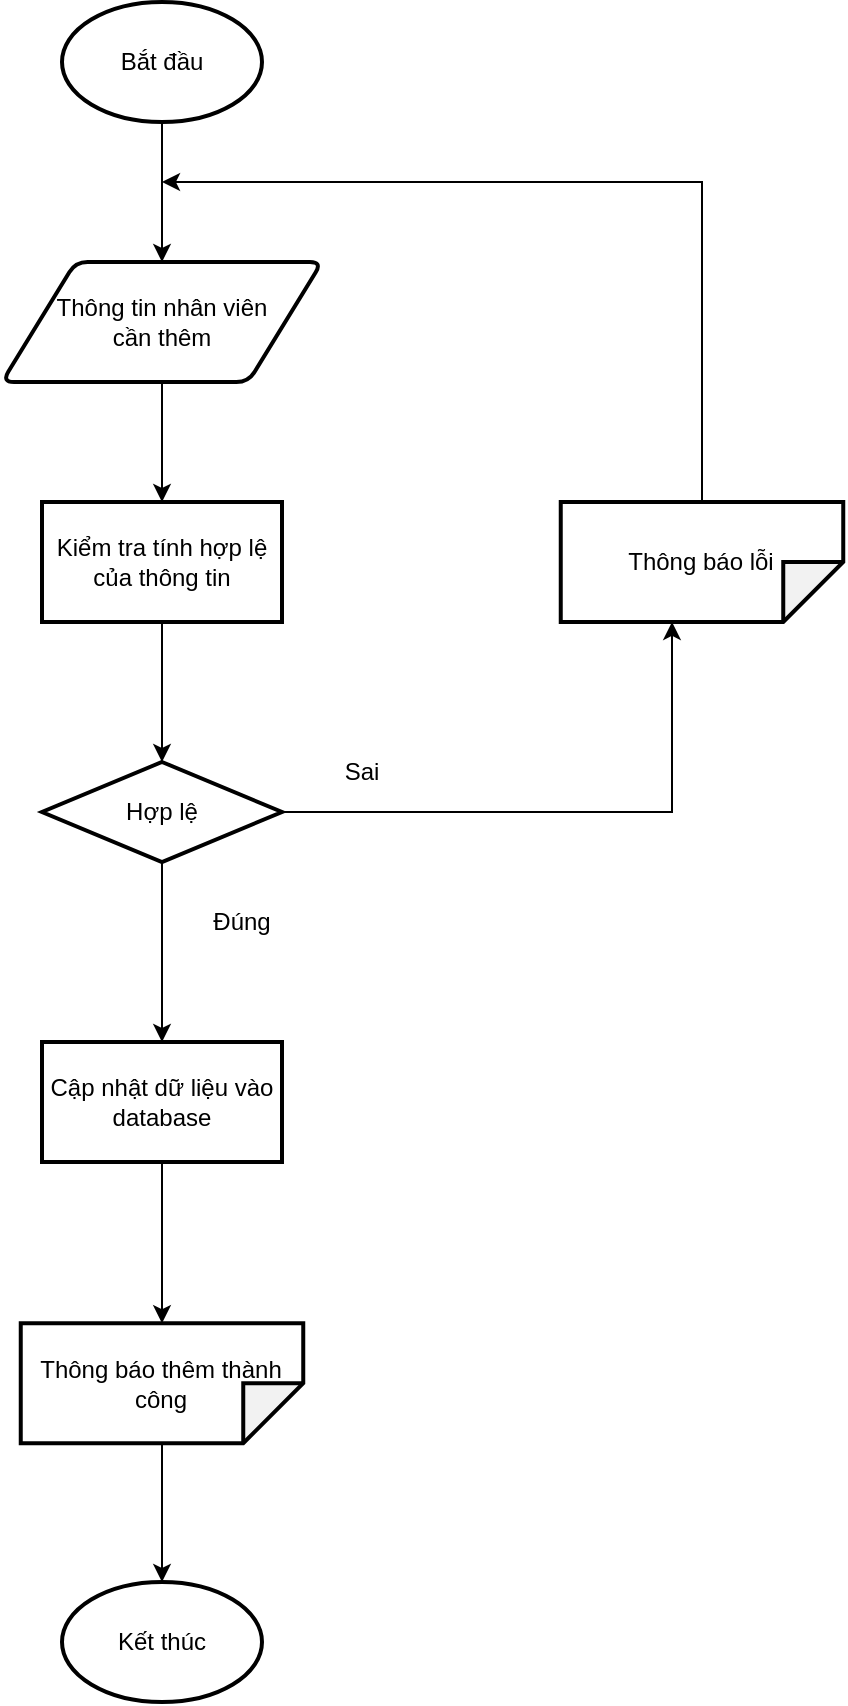 <mxfile version="18.0.1" type="device"><diagram id="kIm5O_lbcDYH7271seMQ" name="Trang-1"><mxGraphModel dx="868" dy="593" grid="1" gridSize="10" guides="1" tooltips="1" connect="1" arrows="1" fold="1" page="1" pageScale="1" pageWidth="827" pageHeight="1169" math="0" shadow="0"><root><mxCell id="0"/><mxCell id="1" parent="0"/><mxCell id="4I8b2Nu0JsxqlQU_wa6m-7" style="edgeStyle=orthogonalEdgeStyle;rounded=0;orthogonalLoop=1;jettySize=auto;html=1;entryX=0.5;entryY=0;entryDx=0;entryDy=0;" parent="1" source="4I8b2Nu0JsxqlQU_wa6m-1" target="4I8b2Nu0JsxqlQU_wa6m-3" edge="1"><mxGeometry relative="1" as="geometry"/></mxCell><mxCell id="4I8b2Nu0JsxqlQU_wa6m-1" value="Bắt đầu" style="strokeWidth=2;html=1;shape=mxgraph.flowchart.start_1;whiteSpace=wrap;" parent="1" vertex="1"><mxGeometry x="370" y="140" width="100" height="60" as="geometry"/></mxCell><mxCell id="4I8b2Nu0JsxqlQU_wa6m-2" value="Kết thúc" style="strokeWidth=2;html=1;shape=mxgraph.flowchart.start_1;whiteSpace=wrap;" parent="1" vertex="1"><mxGeometry x="370" y="930" width="100" height="60" as="geometry"/></mxCell><mxCell id="4I8b2Nu0JsxqlQU_wa6m-8" style="edgeStyle=orthogonalEdgeStyle;rounded=0;orthogonalLoop=1;jettySize=auto;html=1;entryX=0.5;entryY=0;entryDx=0;entryDy=0;" parent="1" source="4I8b2Nu0JsxqlQU_wa6m-3" target="4I8b2Nu0JsxqlQU_wa6m-4" edge="1"><mxGeometry relative="1" as="geometry"/></mxCell><mxCell id="4I8b2Nu0JsxqlQU_wa6m-3" value="Thông tin nhân viên&lt;br&gt;cần thêm" style="shape=parallelogram;html=1;strokeWidth=2;perimeter=parallelogramPerimeter;whiteSpace=wrap;rounded=1;arcSize=12;size=0.23;" parent="1" vertex="1"><mxGeometry x="340" y="270" width="160" height="60" as="geometry"/></mxCell><mxCell id="4I8b2Nu0JsxqlQU_wa6m-9" style="edgeStyle=orthogonalEdgeStyle;rounded=0;orthogonalLoop=1;jettySize=auto;html=1;entryX=0.5;entryY=0;entryDx=0;entryDy=0;" parent="1" source="4I8b2Nu0JsxqlQU_wa6m-4" target="4I8b2Nu0JsxqlQU_wa6m-5" edge="1"><mxGeometry relative="1" as="geometry"/></mxCell><mxCell id="4I8b2Nu0JsxqlQU_wa6m-4" value="Kiểm tra tính hợp lệ của thông tin" style="rounded=0;whiteSpace=wrap;html=1;strokeWidth=2;" parent="1" vertex="1"><mxGeometry x="360" y="390" width="120" height="60" as="geometry"/></mxCell><mxCell id="4I8b2Nu0JsxqlQU_wa6m-11" style="edgeStyle=orthogonalEdgeStyle;rounded=0;orthogonalLoop=1;jettySize=auto;html=1;entryX=0;entryY=0;entryDx=60;entryDy=85.625;entryPerimeter=0;" parent="1" source="4I8b2Nu0JsxqlQU_wa6m-5" target="4I8b2Nu0JsxqlQU_wa6m-6" edge="1"><mxGeometry relative="1" as="geometry"/></mxCell><mxCell id="y5pMowuMOJb5GVdPD0Ds-3" style="edgeStyle=orthogonalEdgeStyle;rounded=0;orthogonalLoop=1;jettySize=auto;html=1;entryX=0.5;entryY=0;entryDx=0;entryDy=0;" edge="1" parent="1" source="4I8b2Nu0JsxqlQU_wa6m-5" target="y5pMowuMOJb5GVdPD0Ds-1"><mxGeometry relative="1" as="geometry"/></mxCell><mxCell id="4I8b2Nu0JsxqlQU_wa6m-5" value="Hợp lệ" style="rhombus;whiteSpace=wrap;html=1;strokeWidth=2;" parent="1" vertex="1"><mxGeometry x="360" y="520" width="120" height="50" as="geometry"/></mxCell><mxCell id="4I8b2Nu0JsxqlQU_wa6m-13" style="edgeStyle=orthogonalEdgeStyle;rounded=0;orthogonalLoop=1;jettySize=auto;html=1;" parent="1" source="4I8b2Nu0JsxqlQU_wa6m-6" edge="1"><mxGeometry relative="1" as="geometry"><mxPoint x="420" y="230" as="targetPoint"/><Array as="points"><mxPoint x="690" y="230"/></Array></mxGeometry></mxCell><mxCell id="4I8b2Nu0JsxqlQU_wa6m-6" value="Thông báo lỗi" style="shape=note;whiteSpace=wrap;html=1;backgroundOutline=1;darkOpacity=0.05;strokeWidth=2;rotation=90;spacing=2;labelBorderColor=none;fontColor=default;verticalAlign=middle;horizontal=0;" parent="1" vertex="1"><mxGeometry x="660" y="349.37" width="60" height="141.25" as="geometry"/></mxCell><mxCell id="4I8b2Nu0JsxqlQU_wa6m-14" value="Đúng" style="text;html=1;strokeColor=none;fillColor=none;align=center;verticalAlign=middle;whiteSpace=wrap;rounded=0;" parent="1" vertex="1"><mxGeometry x="430" y="585" width="60" height="30" as="geometry"/></mxCell><mxCell id="4I8b2Nu0JsxqlQU_wa6m-15" value="Sai" style="text;html=1;strokeColor=none;fillColor=none;align=center;verticalAlign=middle;whiteSpace=wrap;rounded=0;" parent="1" vertex="1"><mxGeometry x="490" y="510" width="60" height="30" as="geometry"/></mxCell><mxCell id="4I8b2Nu0JsxqlQU_wa6m-18" style="edgeStyle=orthogonalEdgeStyle;rounded=0;orthogonalLoop=1;jettySize=auto;html=1;" parent="1" source="4I8b2Nu0JsxqlQU_wa6m-16" target="4I8b2Nu0JsxqlQU_wa6m-2" edge="1"><mxGeometry relative="1" as="geometry"/></mxCell><mxCell id="4I8b2Nu0JsxqlQU_wa6m-16" value="Thông báo thêm thành công" style="shape=note;whiteSpace=wrap;html=1;backgroundOutline=1;darkOpacity=0.05;strokeWidth=2;rotation=90;spacing=2;labelBorderColor=none;fontColor=default;verticalAlign=middle;horizontal=0;" parent="1" vertex="1"><mxGeometry x="390" y="760" width="60" height="141.25" as="geometry"/></mxCell><mxCell id="y5pMowuMOJb5GVdPD0Ds-4" style="edgeStyle=orthogonalEdgeStyle;rounded=0;orthogonalLoop=1;jettySize=auto;html=1;entryX=0;entryY=0.5;entryDx=0;entryDy=0;entryPerimeter=0;" edge="1" parent="1" source="y5pMowuMOJb5GVdPD0Ds-1" target="4I8b2Nu0JsxqlQU_wa6m-16"><mxGeometry relative="1" as="geometry"/></mxCell><mxCell id="y5pMowuMOJb5GVdPD0Ds-1" value="Cập nhật dữ liệu vào database" style="rounded=0;whiteSpace=wrap;html=1;strokeWidth=2;" vertex="1" parent="1"><mxGeometry x="360" y="660" width="120" height="60" as="geometry"/></mxCell></root></mxGraphModel></diagram></mxfile>